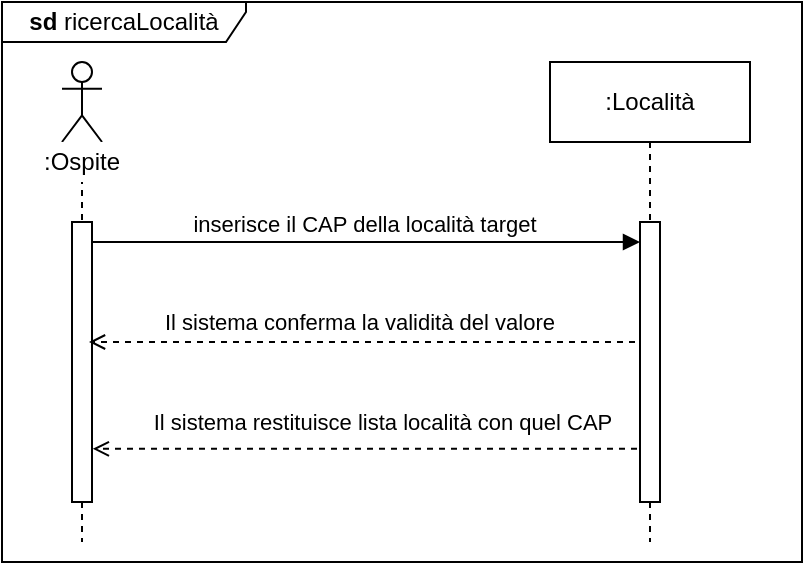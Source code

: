 <mxfile version="13.9.9" type="device"><diagram id="MIO8tU1UEvl1B__BIQpK" name="Page-1"><mxGraphModel dx="852" dy="1663" grid="1" gridSize="10" guides="1" tooltips="1" connect="1" arrows="1" fold="1" page="1" pageScale="1" pageWidth="827" pageHeight="1169" math="0" shadow="0"><root><mxCell id="0"/><mxCell id="1" parent="0"/><mxCell id="P6RczRpvfk_RJbPhl-AD-11" value="&lt;b&gt;sd &lt;/b&gt;ricercaLocalità" style="shape=umlFrame;whiteSpace=wrap;html=1;width=122;height=20;" parent="1" vertex="1"><mxGeometry x="100" y="-1010" width="400" height="280" as="geometry"/></mxCell><mxCell id="P6RczRpvfk_RJbPhl-AD-5" value="" style="endArrow=open;dashed=1;endFill=0;endSize=6;html=1;entryX=1.04;entryY=0.81;entryDx=0;entryDy=0;entryPerimeter=0;startSize=8;" parent="1" source="biBlbflUzNOPunbcJSMS-11" target="biBlbflUzNOPunbcJSMS-5" edge="1"><mxGeometry width="160" relative="1" as="geometry"><mxPoint x="418.5" y="-831.46" as="sourcePoint"/><mxPoint x="150" y="-787" as="targetPoint"/></mxGeometry></mxCell><mxCell id="biBlbflUzNOPunbcJSMS-11" value=":Località" style="shape=umlLifeline;perimeter=lifelinePerimeter;whiteSpace=wrap;html=1;container=1;collapsible=0;recursiveResize=0;outlineConnect=0;" parent="1" vertex="1"><mxGeometry x="374" y="-980" width="100" height="240" as="geometry"/></mxCell><mxCell id="P6RczRpvfk_RJbPhl-AD-1" value="" style="html=1;points=[];perimeter=orthogonalPerimeter;" parent="biBlbflUzNOPunbcJSMS-11" vertex="1"><mxGeometry x="45" y="80" width="10" height="140" as="geometry"/></mxCell><mxCell id="biBlbflUzNOPunbcJSMS-9" value="inserisce il CAP della località target" style="html=1;verticalAlign=bottom;startArrow=none;endArrow=block;startSize=8;exitX=0.967;exitY=0.408;exitDx=0;exitDy=0;exitPerimeter=0;startFill=0;" parent="1" edge="1"><mxGeometry relative="1" as="geometry"><mxPoint x="143.67" y="-889.96" as="sourcePoint"/><mxPoint x="419" y="-890" as="targetPoint"/></mxGeometry></mxCell><mxCell id="biBlbflUzNOPunbcJSMS-3" value="" style="shape=umlLifeline;participant=umlActor;perimeter=lifelinePerimeter;whiteSpace=wrap;html=1;container=1;collapsible=0;recursiveResize=0;verticalAlign=top;spacingTop=36;outlineConnect=0;" parent="1" vertex="1"><mxGeometry x="130" y="-980" width="20" height="240" as="geometry"/></mxCell><mxCell id="biBlbflUzNOPunbcJSMS-5" value="" style="html=1;points=[];perimeter=orthogonalPerimeter;" parent="biBlbflUzNOPunbcJSMS-3" vertex="1"><mxGeometry x="5" y="80" width="10" height="140" as="geometry"/></mxCell><mxCell id="biBlbflUzNOPunbcJSMS-12" value="&lt;font style=&quot;font-size: 11px&quot;&gt;Il sistema conferma la validità del valore&amp;nbsp;&lt;/font&gt;" style="text;html=1;align=center;verticalAlign=middle;resizable=0;points=[];autosize=1;" parent="1" vertex="1"><mxGeometry x="175" y="-860" width="210" height="20" as="geometry"/></mxCell><mxCell id="TRykJOhFTjoU_KH9r5qd-1" value=":Ospite" style="text;html=1;strokeColor=none;align=center;verticalAlign=middle;whiteSpace=wrap;rounded=0;fillColor=#ffffff;" parent="1" vertex="1"><mxGeometry x="110" y="-940" width="60" height="20" as="geometry"/></mxCell><mxCell id="biBlbflUzNOPunbcJSMS-15" value="&lt;font style=&quot;font-size: 11px&quot;&gt;Il sistema restituisce lista località con quel CAP&lt;/font&gt;" style="text;html=1;align=center;verticalAlign=middle;resizable=0;points=[];autosize=1;" parent="1" vertex="1"><mxGeometry x="170" y="-810" width="240" height="20" as="geometry"/></mxCell><mxCell id="biBlbflUzNOPunbcJSMS-14" value="" style="endArrow=open;dashed=1;endFill=0;endSize=6;html=1;startSize=8;" parent="1" edge="1"><mxGeometry width="160" relative="1" as="geometry"><mxPoint x="416.5" y="-840" as="sourcePoint"/><mxPoint x="143.5" y="-840" as="targetPoint"/><Array as="points"/></mxGeometry></mxCell></root></mxGraphModel></diagram></mxfile>